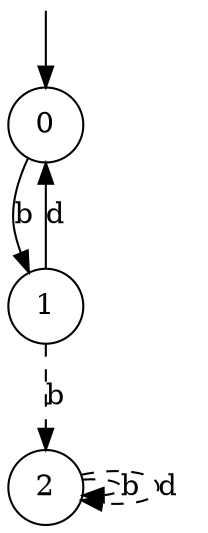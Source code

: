 digraph g {

	s0 [shape="circle" label="0"];
	s1 [shape="circle" label="1"];
	s2 [shape="circle" label="2"];
	s0 -> s1 [modality="MUST" label="b"];
	s1 -> s2 [modality="MAY" style="dashed" label="b"];
	s1 -> s0 [modality="MUST" label="d"];
	s2 -> s2 [modality="MAY" style="dashed" label="b"];
	s2 -> s2 [modality="MAY" style="dashed" label="d"];

__start0 [label="" shape="none" width="0" height="0"];
__start0 -> s0;

}
